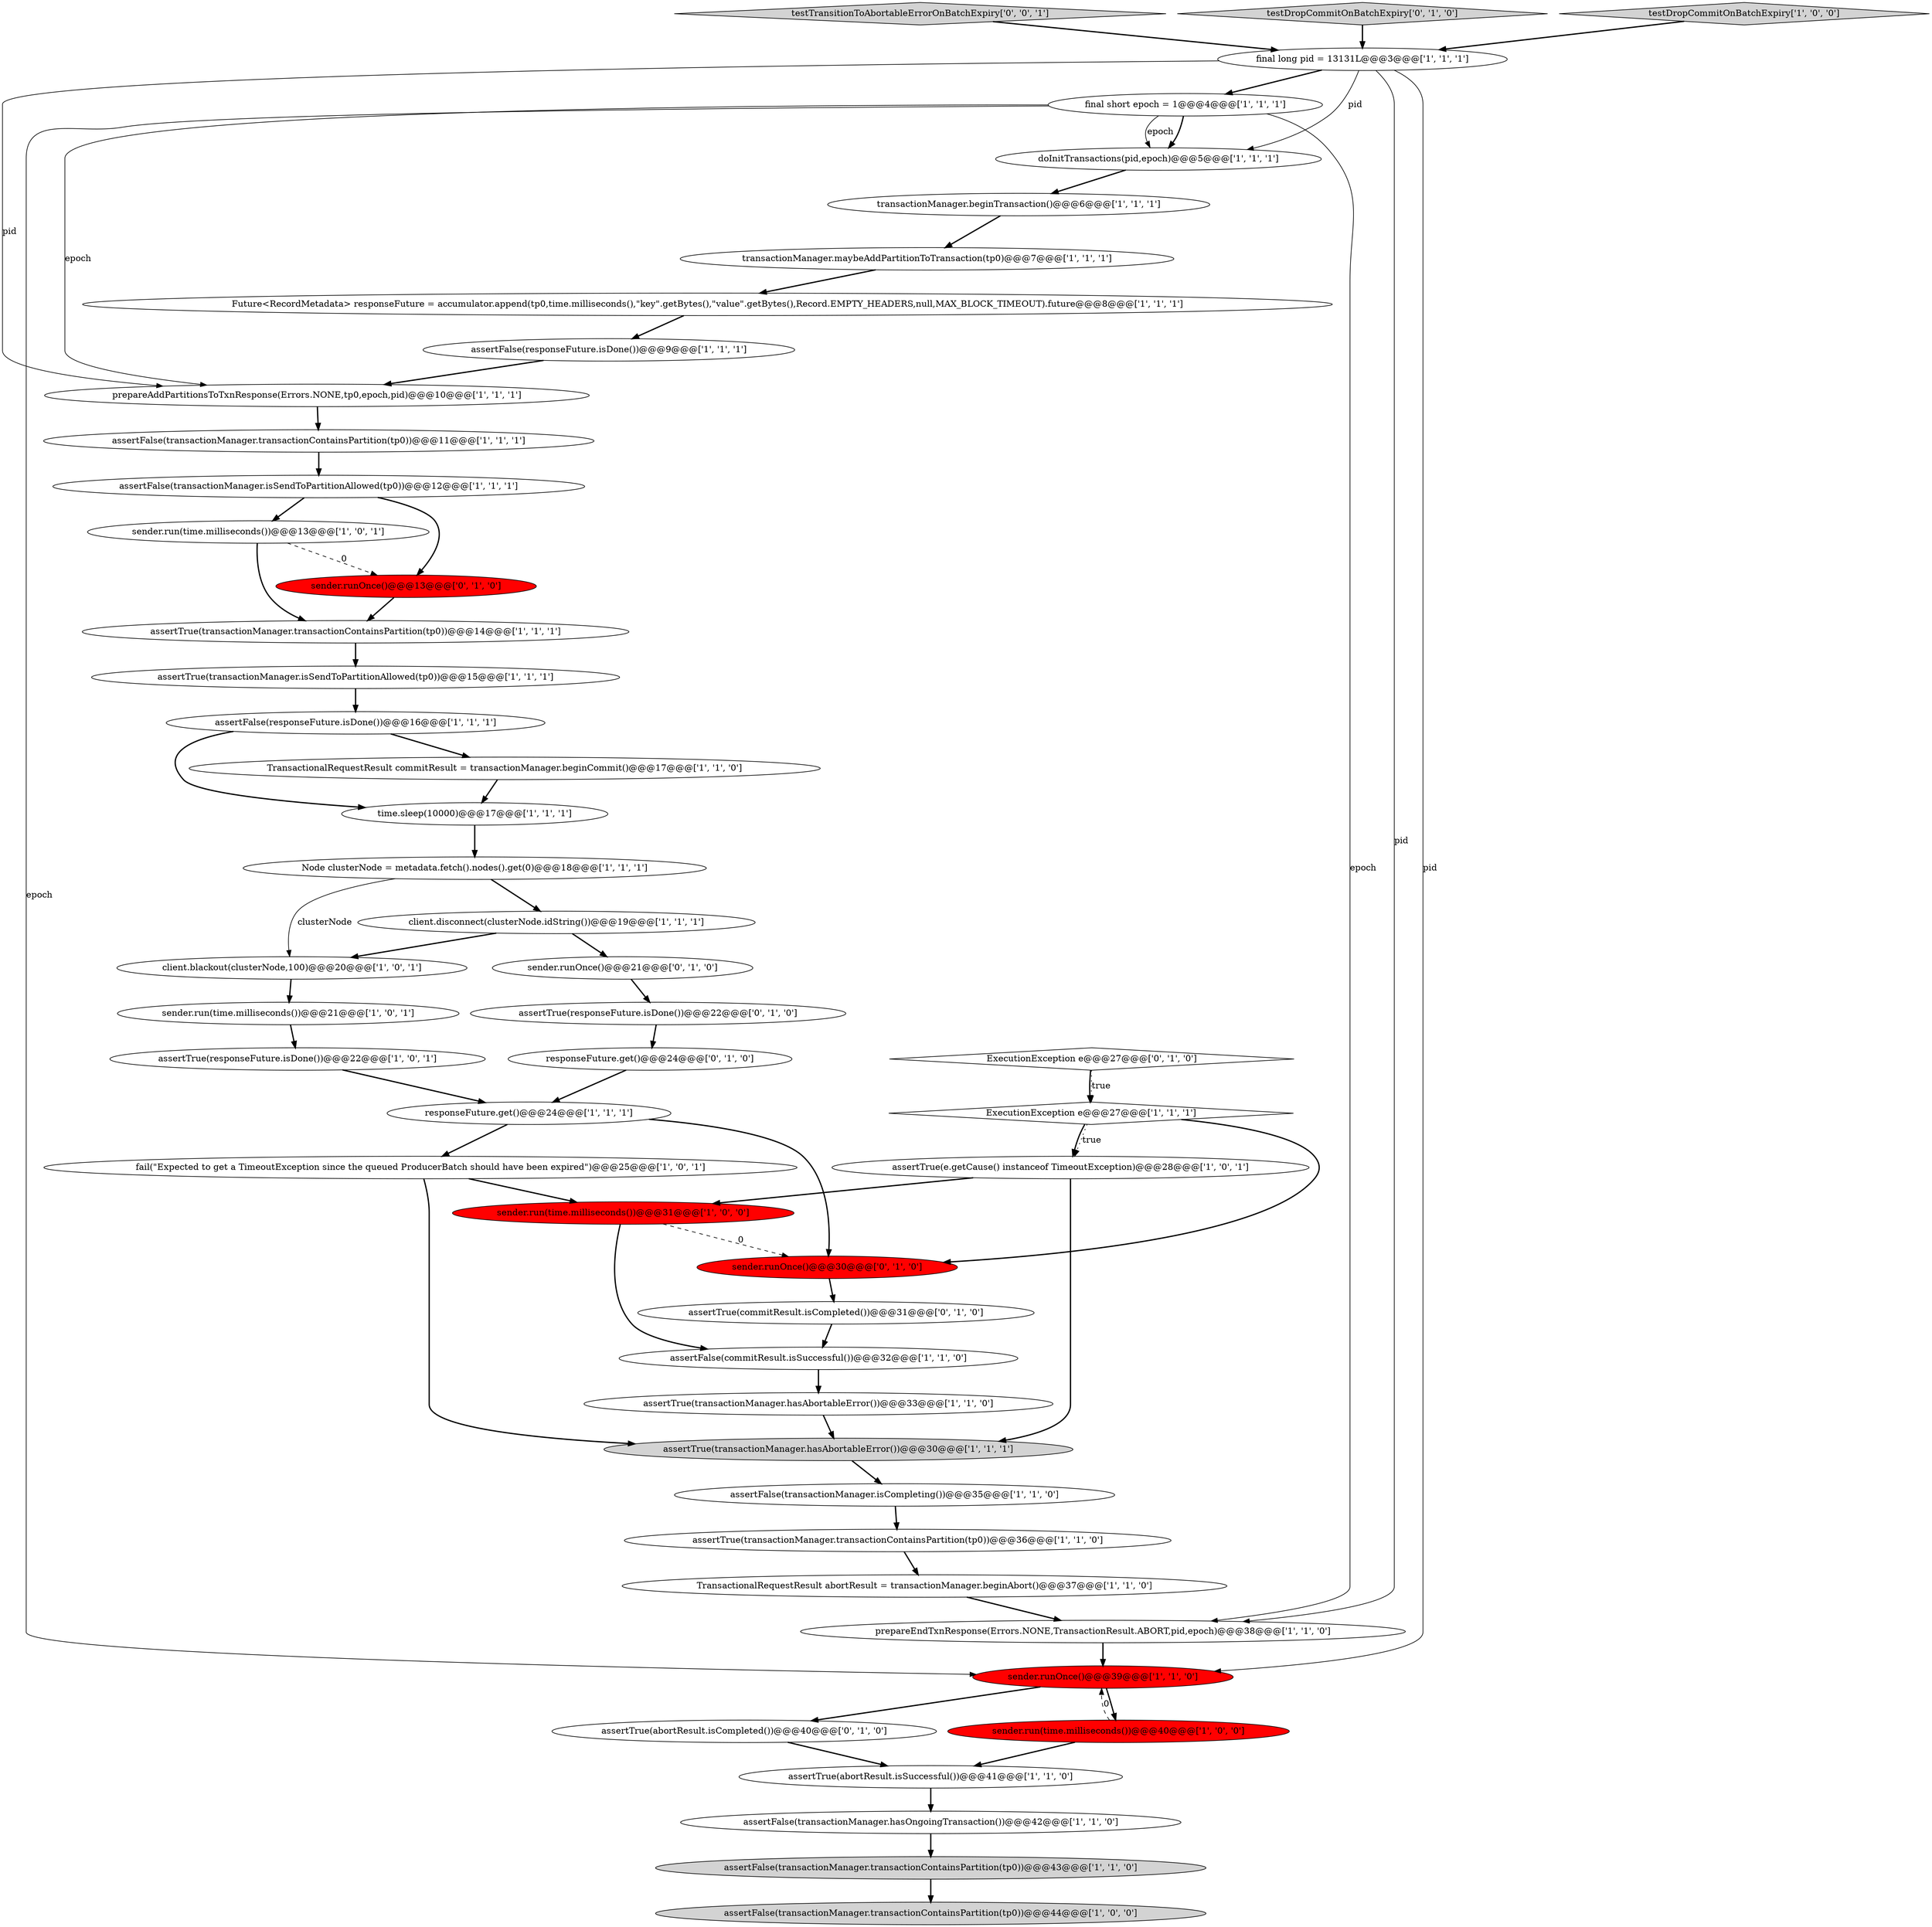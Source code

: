 digraph {
29 [style = filled, label = "assertFalse(transactionManager.hasOngoingTransaction())@@@42@@@['1', '1', '0']", fillcolor = white, shape = ellipse image = "AAA0AAABBB1BBB"];
43 [style = filled, label = "assertTrue(commitResult.isCompleted())@@@31@@@['0', '1', '0']", fillcolor = white, shape = ellipse image = "AAA0AAABBB2BBB"];
48 [style = filled, label = "ExecutionException e@@@27@@@['0', '1', '0']", fillcolor = white, shape = diamond image = "AAA0AAABBB2BBB"];
49 [style = filled, label = "testTransitionToAbortableErrorOnBatchExpiry['0', '0', '1']", fillcolor = lightgray, shape = diamond image = "AAA0AAABBB3BBB"];
38 [style = filled, label = "responseFuture.get()@@@24@@@['1', '1', '1']", fillcolor = white, shape = ellipse image = "AAA0AAABBB1BBB"];
12 [style = filled, label = "transactionManager.maybeAddPartitionToTransaction(tp0)@@@7@@@['1', '1', '1']", fillcolor = white, shape = ellipse image = "AAA0AAABBB1BBB"];
23 [style = filled, label = "client.blackout(clusterNode,100)@@@20@@@['1', '0', '1']", fillcolor = white, shape = ellipse image = "AAA0AAABBB1BBB"];
10 [style = filled, label = "assertFalse(transactionManager.isCompleting())@@@35@@@['1', '1', '0']", fillcolor = white, shape = ellipse image = "AAA0AAABBB1BBB"];
35 [style = filled, label = "assertFalse(responseFuture.isDone())@@@9@@@['1', '1', '1']", fillcolor = white, shape = ellipse image = "AAA0AAABBB1BBB"];
40 [style = filled, label = "sender.runOnce()@@@30@@@['0', '1', '0']", fillcolor = red, shape = ellipse image = "AAA1AAABBB2BBB"];
17 [style = filled, label = "assertFalse(commitResult.isSuccessful())@@@32@@@['1', '1', '0']", fillcolor = white, shape = ellipse image = "AAA0AAABBB1BBB"];
24 [style = filled, label = "Future<RecordMetadata> responseFuture = accumulator.append(tp0,time.milliseconds(),\"key\".getBytes(),\"value\".getBytes(),Record.EMPTY_HEADERS,null,MAX_BLOCK_TIMEOUT).future@@@8@@@['1', '1', '1']", fillcolor = white, shape = ellipse image = "AAA0AAABBB1BBB"];
7 [style = filled, label = "TransactionalRequestResult commitResult = transactionManager.beginCommit()@@@17@@@['1', '1', '0']", fillcolor = white, shape = ellipse image = "AAA0AAABBB1BBB"];
14 [style = filled, label = "assertFalse(transactionManager.transactionContainsPartition(tp0))@@@44@@@['1', '0', '0']", fillcolor = lightgray, shape = ellipse image = "AAA0AAABBB1BBB"];
11 [style = filled, label = "assertFalse(transactionManager.isSendToPartitionAllowed(tp0))@@@12@@@['1', '1', '1']", fillcolor = white, shape = ellipse image = "AAA0AAABBB1BBB"];
13 [style = filled, label = "assertFalse(transactionManager.transactionContainsPartition(tp0))@@@43@@@['1', '1', '0']", fillcolor = lightgray, shape = ellipse image = "AAA0AAABBB1BBB"];
33 [style = filled, label = "sender.runOnce()@@@39@@@['1', '1', '0']", fillcolor = red, shape = ellipse image = "AAA1AAABBB1BBB"];
27 [style = filled, label = "doInitTransactions(pid,epoch)@@@5@@@['1', '1', '1']", fillcolor = white, shape = ellipse image = "AAA0AAABBB1BBB"];
44 [style = filled, label = "assertTrue(abortResult.isCompleted())@@@40@@@['0', '1', '0']", fillcolor = white, shape = ellipse image = "AAA0AAABBB2BBB"];
2 [style = filled, label = "prepareEndTxnResponse(Errors.NONE,TransactionResult.ABORT,pid,epoch)@@@38@@@['1', '1', '0']", fillcolor = white, shape = ellipse image = "AAA0AAABBB1BBB"];
20 [style = filled, label = "final long pid = 13131L@@@3@@@['1', '1', '1']", fillcolor = white, shape = ellipse image = "AAA0AAABBB1BBB"];
46 [style = filled, label = "sender.runOnce()@@@13@@@['0', '1', '0']", fillcolor = red, shape = ellipse image = "AAA1AAABBB2BBB"];
16 [style = filled, label = "assertTrue(transactionManager.isSendToPartitionAllowed(tp0))@@@15@@@['1', '1', '1']", fillcolor = white, shape = ellipse image = "AAA0AAABBB1BBB"];
42 [style = filled, label = "testDropCommitOnBatchExpiry['0', '1', '0']", fillcolor = lightgray, shape = diamond image = "AAA0AAABBB2BBB"];
37 [style = filled, label = "assertTrue(abortResult.isSuccessful())@@@41@@@['1', '1', '0']", fillcolor = white, shape = ellipse image = "AAA0AAABBB1BBB"];
32 [style = filled, label = "assertTrue(transactionManager.transactionContainsPartition(tp0))@@@36@@@['1', '1', '0']", fillcolor = white, shape = ellipse image = "AAA0AAABBB1BBB"];
47 [style = filled, label = "responseFuture.get()@@@24@@@['0', '1', '0']", fillcolor = white, shape = ellipse image = "AAA0AAABBB2BBB"];
36 [style = filled, label = "sender.run(time.milliseconds())@@@13@@@['1', '0', '1']", fillcolor = white, shape = ellipse image = "AAA0AAABBB1BBB"];
41 [style = filled, label = "sender.runOnce()@@@21@@@['0', '1', '0']", fillcolor = white, shape = ellipse image = "AAA0AAABBB2BBB"];
21 [style = filled, label = "transactionManager.beginTransaction()@@@6@@@['1', '1', '1']", fillcolor = white, shape = ellipse image = "AAA0AAABBB1BBB"];
15 [style = filled, label = "assertTrue(responseFuture.isDone())@@@22@@@['1', '0', '1']", fillcolor = white, shape = ellipse image = "AAA0AAABBB1BBB"];
4 [style = filled, label = "TransactionalRequestResult abortResult = transactionManager.beginAbort()@@@37@@@['1', '1', '0']", fillcolor = white, shape = ellipse image = "AAA0AAABBB1BBB"];
9 [style = filled, label = "testDropCommitOnBatchExpiry['1', '0', '0']", fillcolor = lightgray, shape = diamond image = "AAA0AAABBB1BBB"];
39 [style = filled, label = "assertFalse(transactionManager.transactionContainsPartition(tp0))@@@11@@@['1', '1', '1']", fillcolor = white, shape = ellipse image = "AAA0AAABBB1BBB"];
19 [style = filled, label = "sender.run(time.milliseconds())@@@31@@@['1', '0', '0']", fillcolor = red, shape = ellipse image = "AAA1AAABBB1BBB"];
8 [style = filled, label = "ExecutionException e@@@27@@@['1', '1', '1']", fillcolor = white, shape = diamond image = "AAA0AAABBB1BBB"];
22 [style = filled, label = "assertTrue(transactionManager.hasAbortableError())@@@30@@@['1', '1', '1']", fillcolor = lightgray, shape = ellipse image = "AAA0AAABBB1BBB"];
1 [style = filled, label = "sender.run(time.milliseconds())@@@40@@@['1', '0', '0']", fillcolor = red, shape = ellipse image = "AAA1AAABBB1BBB"];
0 [style = filled, label = "Node clusterNode = metadata.fetch().nodes().get(0)@@@18@@@['1', '1', '1']", fillcolor = white, shape = ellipse image = "AAA0AAABBB1BBB"];
30 [style = filled, label = "fail(\"Expected to get a TimeoutException since the queued ProducerBatch should have been expired\")@@@25@@@['1', '0', '1']", fillcolor = white, shape = ellipse image = "AAA0AAABBB1BBB"];
34 [style = filled, label = "assertTrue(transactionManager.transactionContainsPartition(tp0))@@@14@@@['1', '1', '1']", fillcolor = white, shape = ellipse image = "AAA0AAABBB1BBB"];
6 [style = filled, label = "client.disconnect(clusterNode.idString())@@@19@@@['1', '1', '1']", fillcolor = white, shape = ellipse image = "AAA0AAABBB1BBB"];
3 [style = filled, label = "time.sleep(10000)@@@17@@@['1', '1', '1']", fillcolor = white, shape = ellipse image = "AAA0AAABBB1BBB"];
5 [style = filled, label = "prepareAddPartitionsToTxnResponse(Errors.NONE,tp0,epoch,pid)@@@10@@@['1', '1', '1']", fillcolor = white, shape = ellipse image = "AAA0AAABBB1BBB"];
26 [style = filled, label = "assertTrue(transactionManager.hasAbortableError())@@@33@@@['1', '1', '0']", fillcolor = white, shape = ellipse image = "AAA0AAABBB1BBB"];
45 [style = filled, label = "assertTrue(responseFuture.isDone())@@@22@@@['0', '1', '0']", fillcolor = white, shape = ellipse image = "AAA0AAABBB2BBB"];
18 [style = filled, label = "assertTrue(e.getCause() instanceof TimeoutException)@@@28@@@['1', '0', '1']", fillcolor = white, shape = ellipse image = "AAA0AAABBB1BBB"];
25 [style = filled, label = "assertFalse(responseFuture.isDone())@@@16@@@['1', '1', '1']", fillcolor = white, shape = ellipse image = "AAA0AAABBB1BBB"];
28 [style = filled, label = "sender.run(time.milliseconds())@@@21@@@['1', '0', '1']", fillcolor = white, shape = ellipse image = "AAA0AAABBB1BBB"];
31 [style = filled, label = "final short epoch = 1@@@4@@@['1', '1', '1']", fillcolor = white, shape = ellipse image = "AAA0AAABBB1BBB"];
1->33 [style = dashed, label="0"];
15->38 [style = bold, label=""];
17->26 [style = bold, label=""];
30->22 [style = bold, label=""];
28->15 [style = bold, label=""];
46->34 [style = bold, label=""];
31->2 [style = solid, label="epoch"];
5->39 [style = bold, label=""];
0->6 [style = bold, label=""];
24->35 [style = bold, label=""];
8->18 [style = bold, label=""];
6->23 [style = bold, label=""];
31->5 [style = solid, label="epoch"];
42->20 [style = bold, label=""];
25->3 [style = bold, label=""];
18->19 [style = bold, label=""];
37->29 [style = bold, label=""];
20->33 [style = solid, label="pid"];
16->25 [style = bold, label=""];
10->32 [style = bold, label=""];
20->31 [style = bold, label=""];
33->1 [style = bold, label=""];
19->17 [style = bold, label=""];
4->2 [style = bold, label=""];
12->24 [style = bold, label=""];
9->20 [style = bold, label=""];
11->46 [style = bold, label=""];
48->8 [style = bold, label=""];
20->2 [style = solid, label="pid"];
39->11 [style = bold, label=""];
25->7 [style = bold, label=""];
47->38 [style = bold, label=""];
11->36 [style = bold, label=""];
8->40 [style = bold, label=""];
7->3 [style = bold, label=""];
3->0 [style = bold, label=""];
26->22 [style = bold, label=""];
21->12 [style = bold, label=""];
23->28 [style = bold, label=""];
35->5 [style = bold, label=""];
20->5 [style = solid, label="pid"];
31->33 [style = solid, label="epoch"];
30->19 [style = bold, label=""];
43->17 [style = bold, label=""];
36->46 [style = dashed, label="0"];
38->30 [style = bold, label=""];
18->22 [style = bold, label=""];
31->27 [style = bold, label=""];
34->16 [style = bold, label=""];
48->8 [style = dotted, label="true"];
6->41 [style = bold, label=""];
22->10 [style = bold, label=""];
45->47 [style = bold, label=""];
31->27 [style = solid, label="epoch"];
2->33 [style = bold, label=""];
8->18 [style = dotted, label="true"];
41->45 [style = bold, label=""];
20->27 [style = solid, label="pid"];
32->4 [style = bold, label=""];
44->37 [style = bold, label=""];
40->43 [style = bold, label=""];
38->40 [style = bold, label=""];
33->44 [style = bold, label=""];
27->21 [style = bold, label=""];
0->23 [style = solid, label="clusterNode"];
13->14 [style = bold, label=""];
49->20 [style = bold, label=""];
36->34 [style = bold, label=""];
19->40 [style = dashed, label="0"];
1->37 [style = bold, label=""];
29->13 [style = bold, label=""];
}
